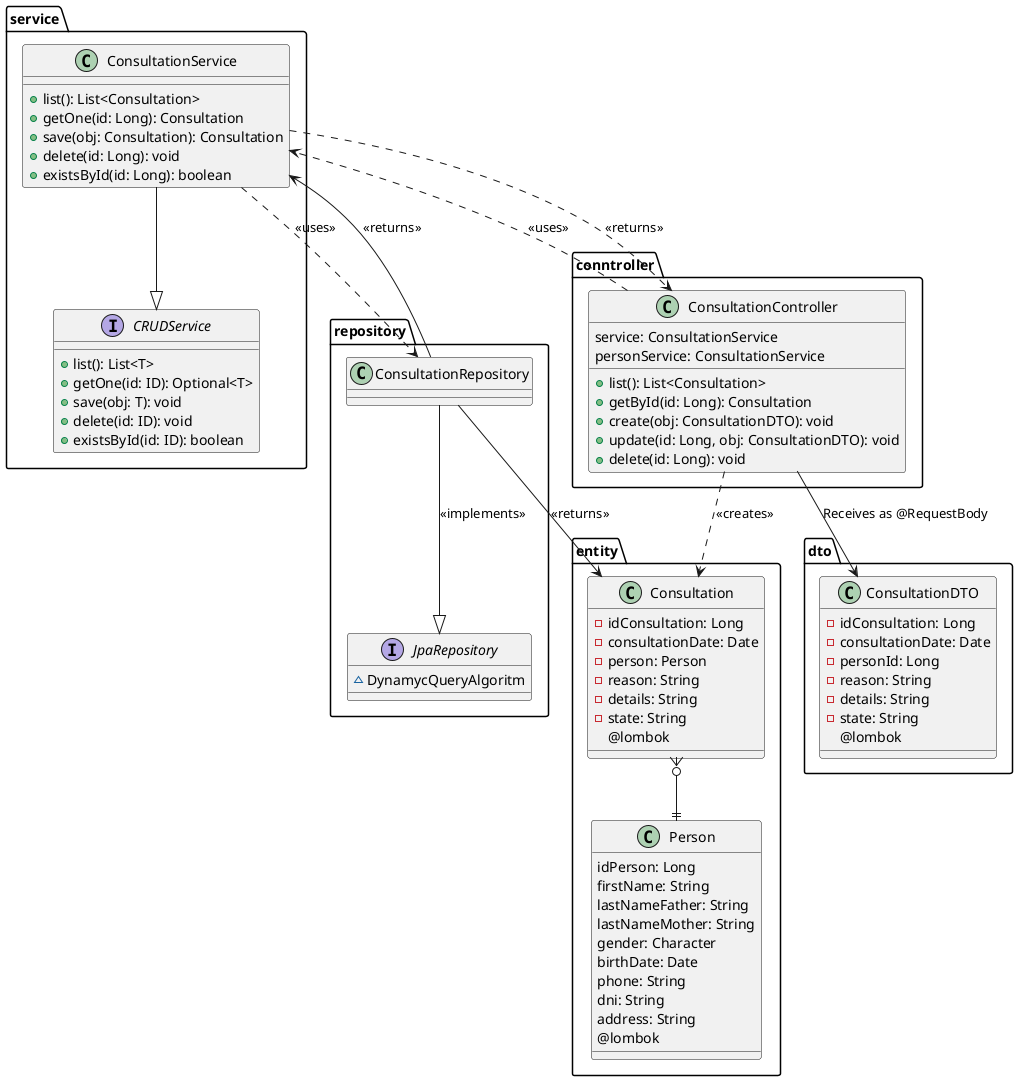 @startuml Consultation

package conntroller {
  class ConsultationController {
    service: ConsultationService
    personService: ConsultationService
    +list(): List<Consultation>
    +getById(id: Long): Consultation
    +create(obj: ConsultationDTO): void
    +update(id: Long, obj: ConsultationDTO): void
    +delete(id: Long): void
  }
}

package service {
  interface CRUDService{
    +list(): List<T>
    +getOne(id: ID): Optional<T>
    +save(obj: T): void
    +delete(id: ID): void
    +existsById(id: ID): boolean
  }

  class ConsultationService {
    +list(): List<Consultation>
    +getOne(id: Long): Consultation
    +save(obj: Consultation): Consultation
    +delete(id: Long): void
    +existsById(id: Long): boolean
  }
}

package repository {

  class ConsultationRepository {}

  interface JpaRepository {
    ~DynamycQueryAlgoritm
  }
}

package dto {
  class ConsultationDTO {
    -idConsultation: Long
    -consultationDate: Date
    -personId: Long
    -reason: String
    -details: String
    -state: String
    @lombok
  }
}

package entity {

  class Consultation {
    -idConsultation: Long
    -consultationDate: Date
    -person: Person
    -reason: String
    -details: String
    -state: String
    @lombok
  }

  class Person {
    idPerson: Long
    firstName: String
    lastNameFather: String
    lastNameMother: String
    gender: Character
    birthDate: Date
    phone: String
    dni: String
    address: String
    @lombok
  }
}

ConsultationController ..> ConsultationService : <<uses>>
ConsultationController --> ConsultationDTO : Receives as @RequestBody
ConsultationController ..> Consultation : <<creates>>

ConsultationService..> ConsultationController: <<returns>>
ConsultationService --|> CRUDService
ConsultationService ..> ConsultationRepository : <<uses>>

ConsultationRepository --> ConsultationService : <<returns>>
ConsultationRepository --> Consultation : <<returns>>
ConsultationRepository --|> JpaRepository: <<implements>>

Consultation }o--|| Person

@enduml
